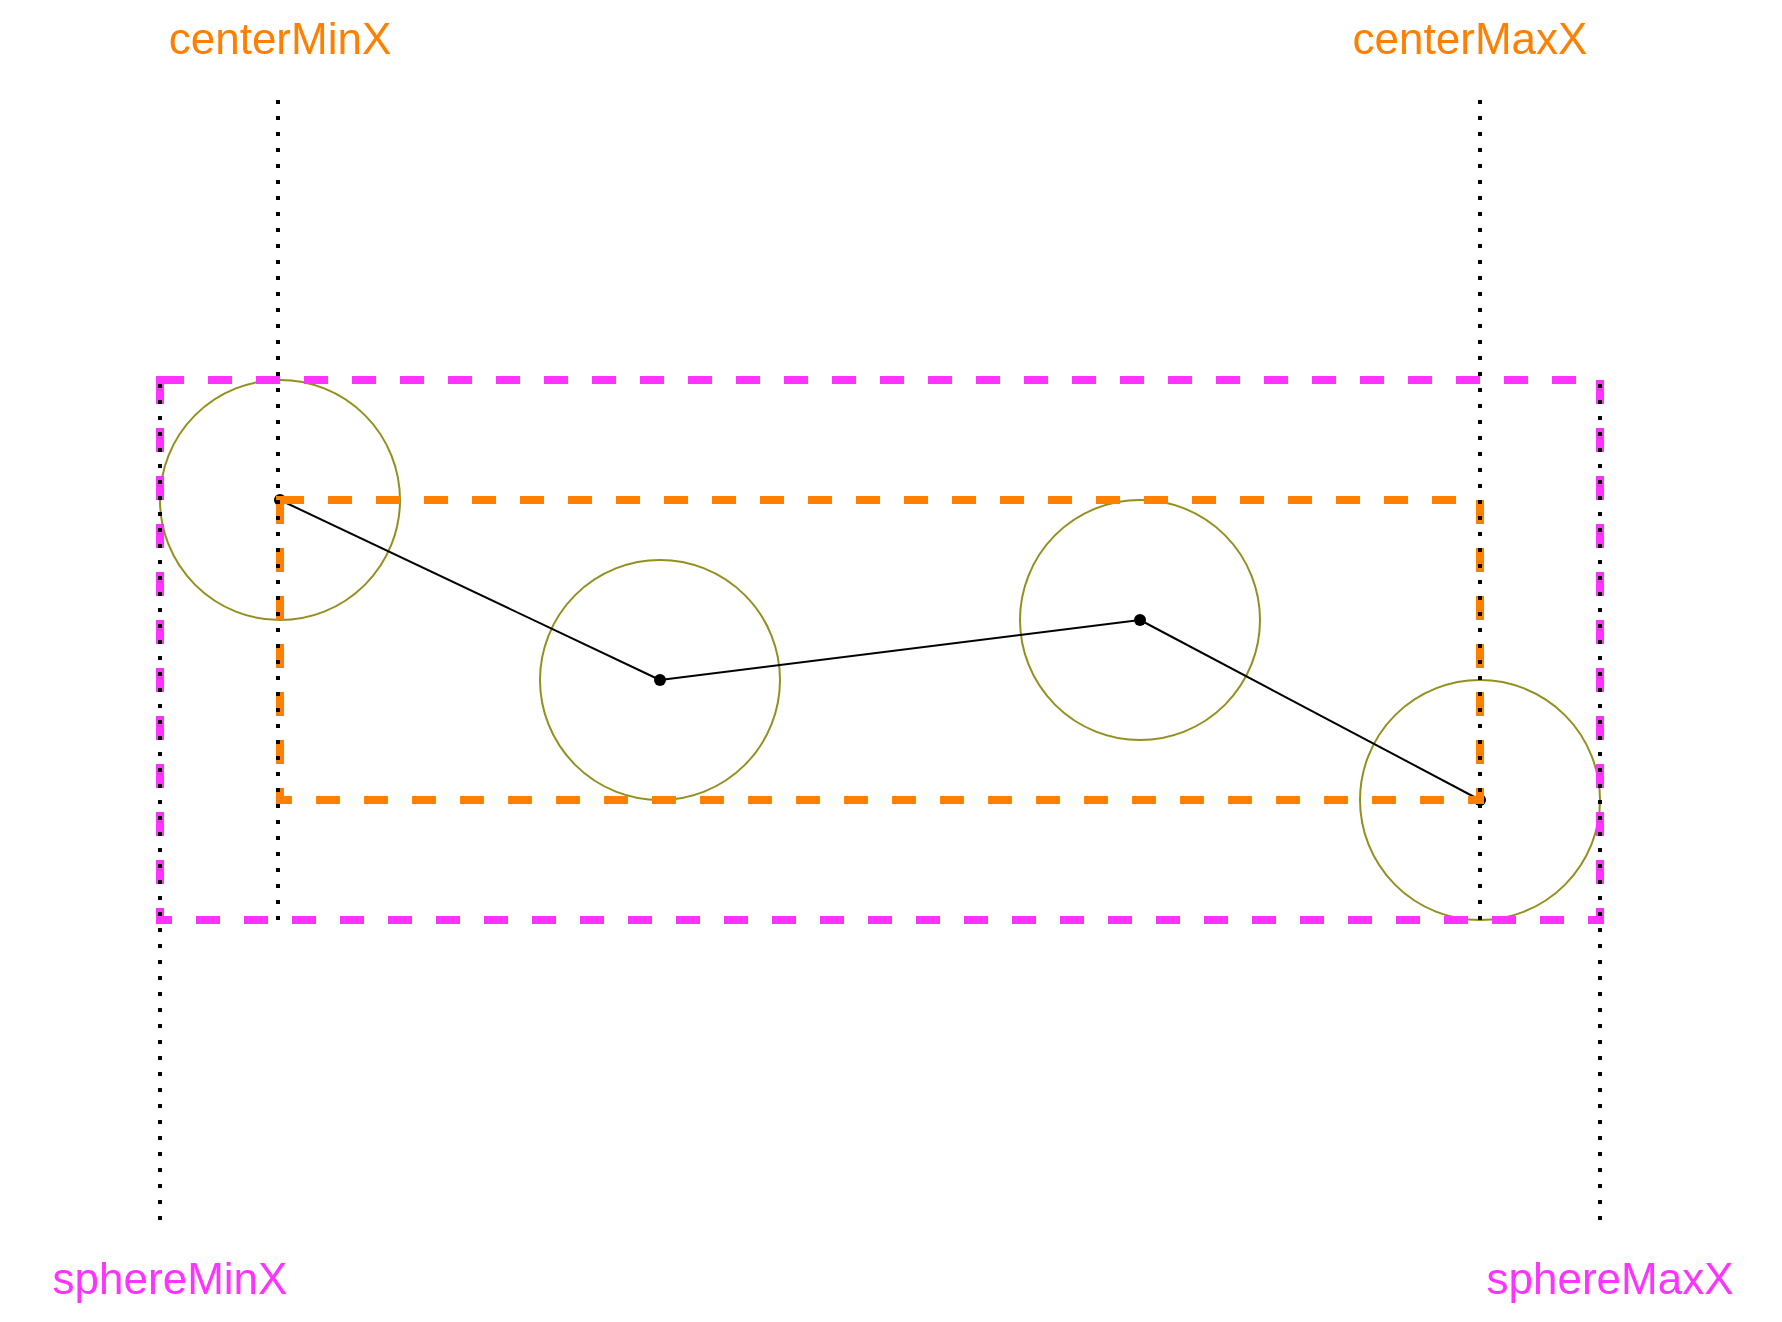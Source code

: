 <mxfile version="24.7.8">
  <diagram name="Page-1" id="6v0OZtU_RUdN3xOjoTHH">
    <mxGraphModel dx="1082" dy="878" grid="1" gridSize="10" guides="1" tooltips="1" connect="1" arrows="1" fold="1" page="1" pageScale="1" pageWidth="850" pageHeight="1100" math="0" shadow="0">
      <root>
        <mxCell id="0" />
        <mxCell id="1" parent="0" />
        <mxCell id="tL-xbhYH3c2xa3di5NlC-1" value="" style="ellipse;whiteSpace=wrap;html=1;strokeColor=#938f1f;" vertex="1" parent="1">
          <mxGeometry x="140" y="260" width="120" height="120" as="geometry" />
        </mxCell>
        <mxCell id="tL-xbhYH3c2xa3di5NlC-2" value="" style="ellipse;whiteSpace=wrap;html=1;strokeColor=#938f1f;" vertex="1" parent="1">
          <mxGeometry x="330" y="350" width="120" height="120" as="geometry" />
        </mxCell>
        <mxCell id="tL-xbhYH3c2xa3di5NlC-3" value="" style="ellipse;whiteSpace=wrap;html=1;strokeColor=#938f1f;" vertex="1" parent="1">
          <mxGeometry x="570" y="320" width="120" height="120" as="geometry" />
        </mxCell>
        <mxCell id="tL-xbhYH3c2xa3di5NlC-4" value="" style="ellipse;whiteSpace=wrap;html=1;strokeColor=#938f1f;" vertex="1" parent="1">
          <mxGeometry x="740" y="410" width="120" height="120" as="geometry" />
        </mxCell>
        <mxCell id="tL-xbhYH3c2xa3di5NlC-5" value="" style="shape=waypoint;sketch=0;fillStyle=solid;size=6;pointerEvents=1;points=[];fillColor=none;resizable=0;rotatable=0;perimeter=centerPerimeter;snapToPoint=1;" vertex="1" parent="1">
          <mxGeometry x="190" y="310" width="20" height="20" as="geometry" />
        </mxCell>
        <mxCell id="tL-xbhYH3c2xa3di5NlC-6" value="" style="shape=waypoint;sketch=0;fillStyle=solid;size=6;pointerEvents=1;points=[];fillColor=none;resizable=0;rotatable=0;perimeter=centerPerimeter;snapToPoint=1;" vertex="1" parent="1">
          <mxGeometry x="380" y="400" width="20" height="20" as="geometry" />
        </mxCell>
        <mxCell id="tL-xbhYH3c2xa3di5NlC-7" value="" style="shape=waypoint;sketch=0;fillStyle=solid;size=6;pointerEvents=1;points=[];fillColor=none;resizable=0;rotatable=0;perimeter=centerPerimeter;snapToPoint=1;" vertex="1" parent="1">
          <mxGeometry x="620" y="370" width="20" height="20" as="geometry" />
        </mxCell>
        <mxCell id="tL-xbhYH3c2xa3di5NlC-8" value="" style="shape=waypoint;sketch=0;fillStyle=solid;size=6;pointerEvents=1;points=[];fillColor=none;resizable=0;rotatable=0;perimeter=centerPerimeter;snapToPoint=1;" vertex="1" parent="1">
          <mxGeometry x="790" y="460" width="20" height="20" as="geometry" />
        </mxCell>
        <mxCell id="tL-xbhYH3c2xa3di5NlC-9" value="" style="endArrow=none;html=1;rounded=0;exitX=0.676;exitY=0.669;exitDx=0;exitDy=0;exitPerimeter=0;entryX=0.348;entryY=0.859;entryDx=0;entryDy=0;entryPerimeter=0;" edge="1" parent="1" source="tL-xbhYH3c2xa3di5NlC-5" target="tL-xbhYH3c2xa3di5NlC-6">
          <mxGeometry width="50" height="50" relative="1" as="geometry">
            <mxPoint x="250" y="470" as="sourcePoint" />
            <mxPoint x="300" y="420" as="targetPoint" />
          </mxGeometry>
        </mxCell>
        <mxCell id="tL-xbhYH3c2xa3di5NlC-10" value="" style="endArrow=none;html=1;rounded=0;entryX=0.659;entryY=0.91;entryDx=0;entryDy=0;entryPerimeter=0;" edge="1" parent="1" source="tL-xbhYH3c2xa3di5NlC-6" target="tL-xbhYH3c2xa3di5NlC-7">
          <mxGeometry width="50" height="50" relative="1" as="geometry">
            <mxPoint x="380" y="570" as="sourcePoint" />
            <mxPoint x="430" y="520" as="targetPoint" />
          </mxGeometry>
        </mxCell>
        <mxCell id="tL-xbhYH3c2xa3di5NlC-11" value="" style="endArrow=none;html=1;rounded=0;exitX=0.279;exitY=0.738;exitDx=0;exitDy=0;exitPerimeter=0;entryX=0.71;entryY=0.824;entryDx=0;entryDy=0;entryPerimeter=0;" edge="1" parent="1" source="tL-xbhYH3c2xa3di5NlC-7" target="tL-xbhYH3c2xa3di5NlC-8">
          <mxGeometry width="50" height="50" relative="1" as="geometry">
            <mxPoint x="590" y="640" as="sourcePoint" />
            <mxPoint x="640" y="590" as="targetPoint" />
          </mxGeometry>
        </mxCell>
        <mxCell id="tL-xbhYH3c2xa3di5NlC-18" value="sphereMinX" style="text;html=1;align=center;verticalAlign=middle;whiteSpace=wrap;rounded=0;fontSize=22;fontColor=#FF33FF;" vertex="1" parent="1">
          <mxGeometry x="60" y="690" width="170" height="40" as="geometry" />
        </mxCell>
        <mxCell id="tL-xbhYH3c2xa3di5NlC-21" value="" style="rounded=0;whiteSpace=wrap;html=1;fillColor=none;dashed=1;strokeColor=#FF33FF;strokeWidth=4;" vertex="1" parent="1">
          <mxGeometry x="140" y="260" width="720" height="270" as="geometry" />
        </mxCell>
        <mxCell id="tL-xbhYH3c2xa3di5NlC-22" value="" style="rounded=0;whiteSpace=wrap;html=1;fillColor=none;dashed=1;strokeColor=#FF8000;strokeWidth=4;" vertex="1" parent="1">
          <mxGeometry x="200" y="320" width="600" height="150" as="geometry" />
        </mxCell>
        <mxCell id="tL-xbhYH3c2xa3di5NlC-23" value="" style="endArrow=none;dashed=1;html=1;dashPattern=1 3;strokeWidth=2;rounded=0;" edge="1" parent="1">
          <mxGeometry width="50" height="50" relative="1" as="geometry">
            <mxPoint x="140" y="680" as="sourcePoint" />
            <mxPoint x="140" y="260" as="targetPoint" />
          </mxGeometry>
        </mxCell>
        <mxCell id="tL-xbhYH3c2xa3di5NlC-24" value="" style="endArrow=none;dashed=1;html=1;dashPattern=1 3;strokeWidth=2;rounded=0;" edge="1" parent="1">
          <mxGeometry width="50" height="50" relative="1" as="geometry">
            <mxPoint x="860" y="680" as="sourcePoint" />
            <mxPoint x="860" y="260" as="targetPoint" />
          </mxGeometry>
        </mxCell>
        <mxCell id="tL-xbhYH3c2xa3di5NlC-25" value="sphereMaxX" style="text;html=1;align=center;verticalAlign=middle;whiteSpace=wrap;rounded=0;fontSize=22;fontColor=#FF33FF;" vertex="1" parent="1">
          <mxGeometry x="780" y="690" width="170" height="40" as="geometry" />
        </mxCell>
        <mxCell id="tL-xbhYH3c2xa3di5NlC-26" value="" style="endArrow=none;dashed=1;html=1;dashPattern=1 3;strokeWidth=2;rounded=0;" edge="1" parent="1">
          <mxGeometry width="50" height="50" relative="1" as="geometry">
            <mxPoint x="199" y="530" as="sourcePoint" />
            <mxPoint x="199" y="120" as="targetPoint" />
          </mxGeometry>
        </mxCell>
        <mxCell id="tL-xbhYH3c2xa3di5NlC-27" value="" style="endArrow=none;dashed=1;html=1;dashPattern=1 3;strokeWidth=2;rounded=0;" edge="1" parent="1">
          <mxGeometry width="50" height="50" relative="1" as="geometry">
            <mxPoint x="800" y="530" as="sourcePoint" />
            <mxPoint x="800" y="120" as="targetPoint" />
          </mxGeometry>
        </mxCell>
        <mxCell id="tL-xbhYH3c2xa3di5NlC-28" value="centerMinX" style="text;html=1;align=center;verticalAlign=middle;whiteSpace=wrap;rounded=0;fontSize=22;fontColor=#FF8000;" vertex="1" parent="1">
          <mxGeometry x="115" y="70" width="170" height="40" as="geometry" />
        </mxCell>
        <mxCell id="tL-xbhYH3c2xa3di5NlC-29" value="centerMaxX" style="text;html=1;align=center;verticalAlign=middle;whiteSpace=wrap;rounded=0;fontSize=22;fontColor=#FF8000;" vertex="1" parent="1">
          <mxGeometry x="710" y="70" width="170" height="40" as="geometry" />
        </mxCell>
      </root>
    </mxGraphModel>
  </diagram>
</mxfile>
